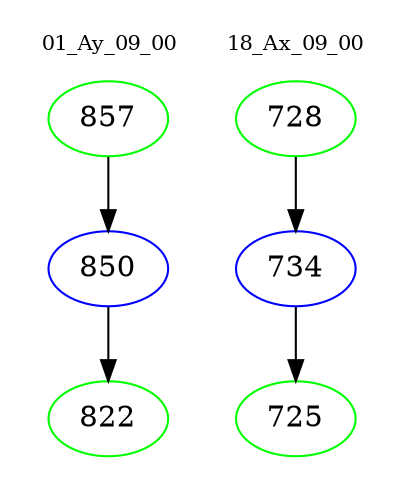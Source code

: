 digraph{
subgraph cluster_0 {
color = white
label = "01_Ay_09_00";
fontsize=10;
T0_857 [label="857", color="green"]
T0_857 -> T0_850 [color="black"]
T0_850 [label="850", color="blue"]
T0_850 -> T0_822 [color="black"]
T0_822 [label="822", color="green"]
}
subgraph cluster_1 {
color = white
label = "18_Ax_09_00";
fontsize=10;
T1_728 [label="728", color="green"]
T1_728 -> T1_734 [color="black"]
T1_734 [label="734", color="blue"]
T1_734 -> T1_725 [color="black"]
T1_725 [label="725", color="green"]
}
}
